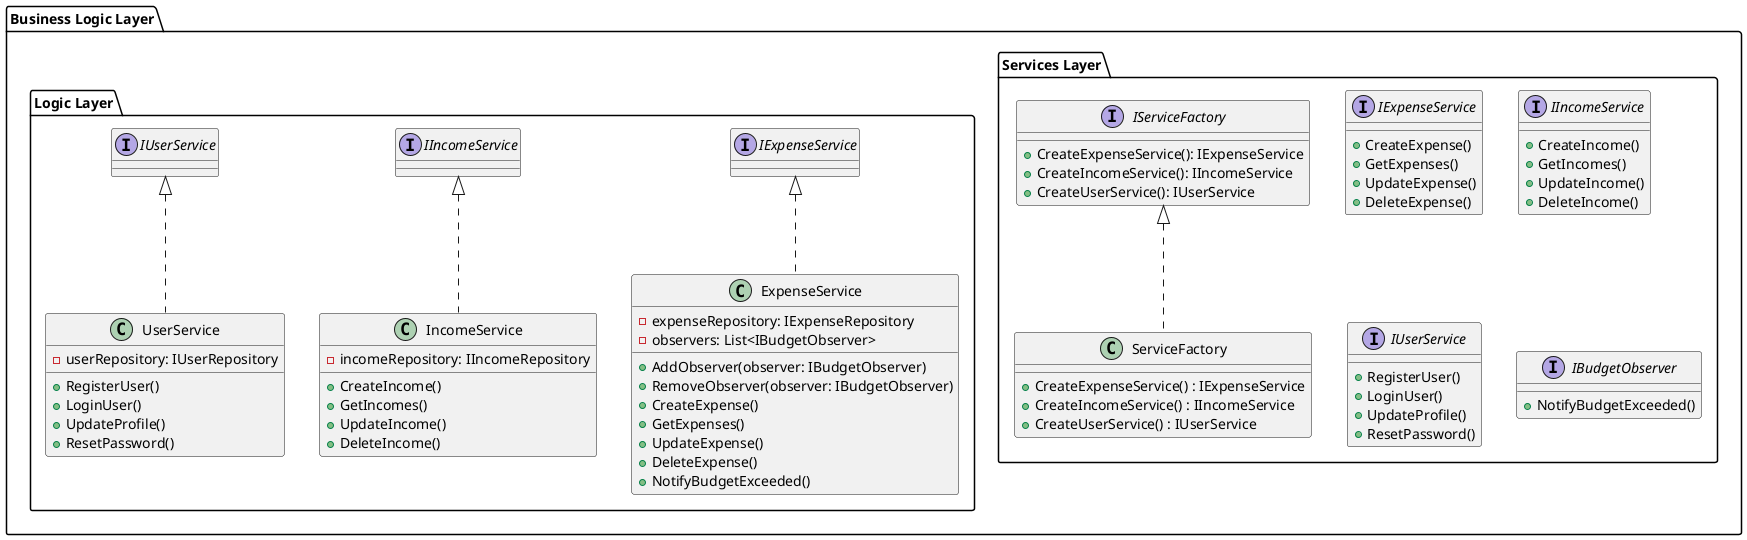@startuml Business

package "Business Logic Layer" {
    package "Services Layer" {
            interface IExpenseService {
            + CreateExpense()
            + GetExpenses()
            + UpdateExpense()
            + DeleteExpense()
        }

            interface IIncomeService {
            + CreateIncome()
            + GetIncomes()
            + UpdateIncome()
            + DeleteIncome()
        }

        interface IUserService {
            + RegisterUser()
            + LoginUser()
            + UpdateProfile()
            + ResetPassword()
        }

        ' Applying Factory Pattern for Services
        interface IServiceFactory {
            + CreateExpenseService(): IExpenseService
            + CreateIncomeService(): IIncomeService
            + CreateUserService(): IUserService
        }

        class ServiceFactory implements IServiceFactory {
            + CreateExpenseService() : IExpenseService
            + CreateIncomeService() : IIncomeService
            + CreateUserService() : IUserService
        }

        ' Observer pattern to notify about budget thresholds
        interface IBudgetObserver {
            + NotifyBudgetExceeded()
        }
    }

    package "Logic Layer" {
        class ExpenseService implements IExpenseService {
            - expenseRepository: IExpenseRepository
            - observers: List<IBudgetObserver>
            + AddObserver(observer: IBudgetObserver)
            + RemoveObserver(observer: IBudgetObserver)
            + CreateExpense()
            + GetExpenses()
            + UpdateExpense()
            + DeleteExpense()
            + NotifyBudgetExceeded()
        }

        class IncomeService implements IIncomeService {
            - incomeRepository: IIncomeRepository
            + CreateIncome()
            + GetIncomes()
            + UpdateIncome()
            + DeleteIncome()
        }

        class UserService implements IUserService {
            - userRepository: IUserRepository
            + RegisterUser()
            + LoginUser()
            + UpdateProfile()
            + ResetPassword()
        }
    }
}

@enduml
